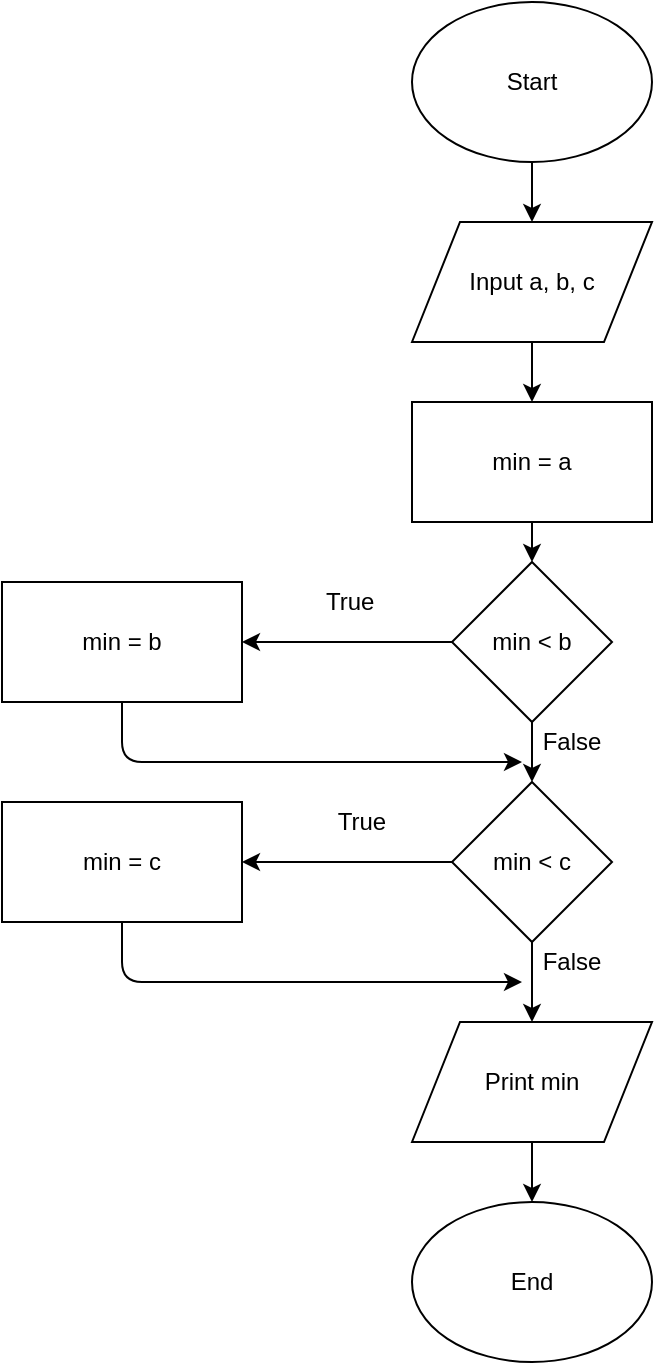 <mxfile pages="1" version="11.2.5" type="device"><diagram id="XZZNa-BmSF-hOatwyzbb" name="Page-1"><mxGraphModel dx="852" dy="536" grid="1" gridSize="10" guides="1" tooltips="1" connect="1" arrows="1" fold="1" page="1" pageScale="1" pageWidth="850" pageHeight="1100" math="0" shadow="0"><root><mxCell id="0"/><mxCell id="1" parent="0"/><mxCell id="GmSbY9eGg2VivyBySmhl-1" value="Start" style="ellipse;whiteSpace=wrap;html=1;" parent="1" vertex="1"><mxGeometry x="365" y="10" width="120" height="80" as="geometry"/></mxCell><mxCell id="GmSbY9eGg2VivyBySmhl-2" value="Input a, b, c" style="shape=parallelogram;perimeter=parallelogramPerimeter;whiteSpace=wrap;html=1;" parent="1" vertex="1"><mxGeometry x="365" y="120" width="120" height="60" as="geometry"/></mxCell><mxCell id="GmSbY9eGg2VivyBySmhl-3" value="min = a" style="rounded=0;whiteSpace=wrap;html=1;" parent="1" vertex="1"><mxGeometry x="365" y="210" width="120" height="60" as="geometry"/></mxCell><mxCell id="GmSbY9eGg2VivyBySmhl-4" value="min &amp;lt; b" style="rhombus;whiteSpace=wrap;html=1;" parent="1" vertex="1"><mxGeometry x="385" y="290" width="80" height="80" as="geometry"/></mxCell><mxCell id="GmSbY9eGg2VivyBySmhl-5" value="min = b" style="rounded=0;whiteSpace=wrap;html=1;" parent="1" vertex="1"><mxGeometry x="160" y="300" width="120" height="60" as="geometry"/></mxCell><mxCell id="GmSbY9eGg2VivyBySmhl-6" value="min &amp;lt; c" style="rhombus;whiteSpace=wrap;html=1;" parent="1" vertex="1"><mxGeometry x="385" y="400" width="80" height="80" as="geometry"/></mxCell><mxCell id="GmSbY9eGg2VivyBySmhl-7" value="min = c" style="rounded=0;whiteSpace=wrap;html=1;" parent="1" vertex="1"><mxGeometry x="160" y="410" width="120" height="60" as="geometry"/></mxCell><mxCell id="GmSbY9eGg2VivyBySmhl-8" value="Print min" style="shape=parallelogram;perimeter=parallelogramPerimeter;whiteSpace=wrap;html=1;" parent="1" vertex="1"><mxGeometry x="365" y="520" width="120" height="60" as="geometry"/></mxCell><mxCell id="GmSbY9eGg2VivyBySmhl-9" value="End" style="ellipse;whiteSpace=wrap;html=1;" parent="1" vertex="1"><mxGeometry x="365" y="610" width="120" height="80" as="geometry"/></mxCell><mxCell id="GmSbY9eGg2VivyBySmhl-12" value="" style="endArrow=classic;html=1;" parent="1" source="GmSbY9eGg2VivyBySmhl-1" edge="1"><mxGeometry width="50" height="50" relative="1" as="geometry"><mxPoint x="425" y="140" as="sourcePoint"/><mxPoint x="425" y="120" as="targetPoint"/></mxGeometry></mxCell><mxCell id="GmSbY9eGg2VivyBySmhl-13" value="" style="endArrow=classic;html=1;" parent="1" source="GmSbY9eGg2VivyBySmhl-2" edge="1"><mxGeometry width="50" height="50" relative="1" as="geometry"><mxPoint x="425" y="230" as="sourcePoint"/><mxPoint x="425" y="210" as="targetPoint"/></mxGeometry></mxCell><mxCell id="GmSbY9eGg2VivyBySmhl-14" value="" style="endArrow=classic;html=1;" parent="1" source="GmSbY9eGg2VivyBySmhl-3" edge="1"><mxGeometry width="50" height="50" relative="1" as="geometry"><mxPoint x="425" y="320" as="sourcePoint"/><mxPoint x="425" y="290" as="targetPoint"/></mxGeometry></mxCell><mxCell id="GmSbY9eGg2VivyBySmhl-15" value="" style="endArrow=classic;html=1;entryX=1;entryY=0.5;entryDx=0;entryDy=0;" parent="1" source="GmSbY9eGg2VivyBySmhl-4" target="GmSbY9eGg2VivyBySmhl-5" edge="1"><mxGeometry width="50" height="50" relative="1" as="geometry"><mxPoint x="314.289" y="380" as="sourcePoint"/><mxPoint x="314.289" y="330" as="targetPoint"/></mxGeometry></mxCell><mxCell id="GmSbY9eGg2VivyBySmhl-16" value="" style="endArrow=classic;html=1;exitX=0.5;exitY=1;exitDx=0;exitDy=0;" parent="1" source="GmSbY9eGg2VivyBySmhl-5" edge="1"><mxGeometry width="50" height="50" relative="1" as="geometry"><mxPoint x="160" y="420" as="sourcePoint"/><mxPoint x="420" y="390" as="targetPoint"/><Array as="points"><mxPoint x="220" y="390"/></Array></mxGeometry></mxCell><mxCell id="GmSbY9eGg2VivyBySmhl-17" value="True" style="text;html=1;resizable=0;points=[];autosize=1;align=left;verticalAlign=top;spacingTop=-4;" parent="1" vertex="1"><mxGeometry x="320" y="300" width="40" height="20" as="geometry"/></mxCell><mxCell id="GmSbY9eGg2VivyBySmhl-18" value="" style="endArrow=classic;html=1;exitX=0.5;exitY=1;exitDx=0;exitDy=0;entryX=0.5;entryY=0;entryDx=0;entryDy=0;" parent="1" source="GmSbY9eGg2VivyBySmhl-4" target="GmSbY9eGg2VivyBySmhl-6" edge="1"><mxGeometry width="50" height="50" relative="1" as="geometry"><mxPoint x="460" y="395" as="sourcePoint"/><mxPoint x="510" y="345" as="targetPoint"/></mxGeometry></mxCell><mxCell id="GmSbY9eGg2VivyBySmhl-19" value="" style="endArrow=classic;html=1;exitX=0.5;exitY=1;exitDx=0;exitDy=0;" parent="1" source="GmSbY9eGg2VivyBySmhl-7" edge="1"><mxGeometry width="50" height="50" relative="1" as="geometry"><mxPoint x="220" y="520" as="sourcePoint"/><mxPoint x="420" y="500" as="targetPoint"/><Array as="points"><mxPoint x="220" y="500"/></Array></mxGeometry></mxCell><mxCell id="GmSbY9eGg2VivyBySmhl-20" value="" style="endArrow=classic;html=1;entryX=1;entryY=0.5;entryDx=0;entryDy=0;" parent="1" source="GmSbY9eGg2VivyBySmhl-6" target="GmSbY9eGg2VivyBySmhl-7" edge="1"><mxGeometry width="50" height="50" relative="1" as="geometry"><mxPoint x="314.289" y="490" as="sourcePoint"/><mxPoint x="314.289" y="440" as="targetPoint"/></mxGeometry></mxCell><mxCell id="GmSbY9eGg2VivyBySmhl-21" value="" style="endArrow=classic;html=1;entryX=0.5;entryY=0;entryDx=0;entryDy=0;" parent="1" source="GmSbY9eGg2VivyBySmhl-8" target="GmSbY9eGg2VivyBySmhl-9" edge="1"><mxGeometry width="50" height="50" relative="1" as="geometry"><mxPoint x="425" y="630" as="sourcePoint"/><mxPoint x="425" y="650.711" as="targetPoint"/></mxGeometry></mxCell><mxCell id="GmSbY9eGg2VivyBySmhl-22" value="" style="endArrow=classic;html=1;" parent="1" source="GmSbY9eGg2VivyBySmhl-6" edge="1"><mxGeometry width="50" height="50" relative="1" as="geometry"><mxPoint x="425" y="530" as="sourcePoint"/><mxPoint x="425" y="520" as="targetPoint"/></mxGeometry></mxCell><mxCell id="GmSbY9eGg2VivyBySmhl-23" value="False" style="text;html=1;strokeColor=none;fillColor=none;align=center;verticalAlign=middle;whiteSpace=wrap;rounded=0;" parent="1" vertex="1"><mxGeometry x="425" y="370" width="40" height="20" as="geometry"/></mxCell><mxCell id="GmSbY9eGg2VivyBySmhl-24" value="True" style="text;html=1;strokeColor=none;fillColor=none;align=center;verticalAlign=middle;whiteSpace=wrap;rounded=0;" parent="1" vertex="1"><mxGeometry x="320" y="410" width="40" height="20" as="geometry"/></mxCell><mxCell id="GmSbY9eGg2VivyBySmhl-25" value="False" style="text;html=1;strokeColor=none;fillColor=none;align=center;verticalAlign=middle;whiteSpace=wrap;rounded=0;" parent="1" vertex="1"><mxGeometry x="425" y="480" width="40" height="20" as="geometry"/></mxCell></root></mxGraphModel></diagram></mxfile>